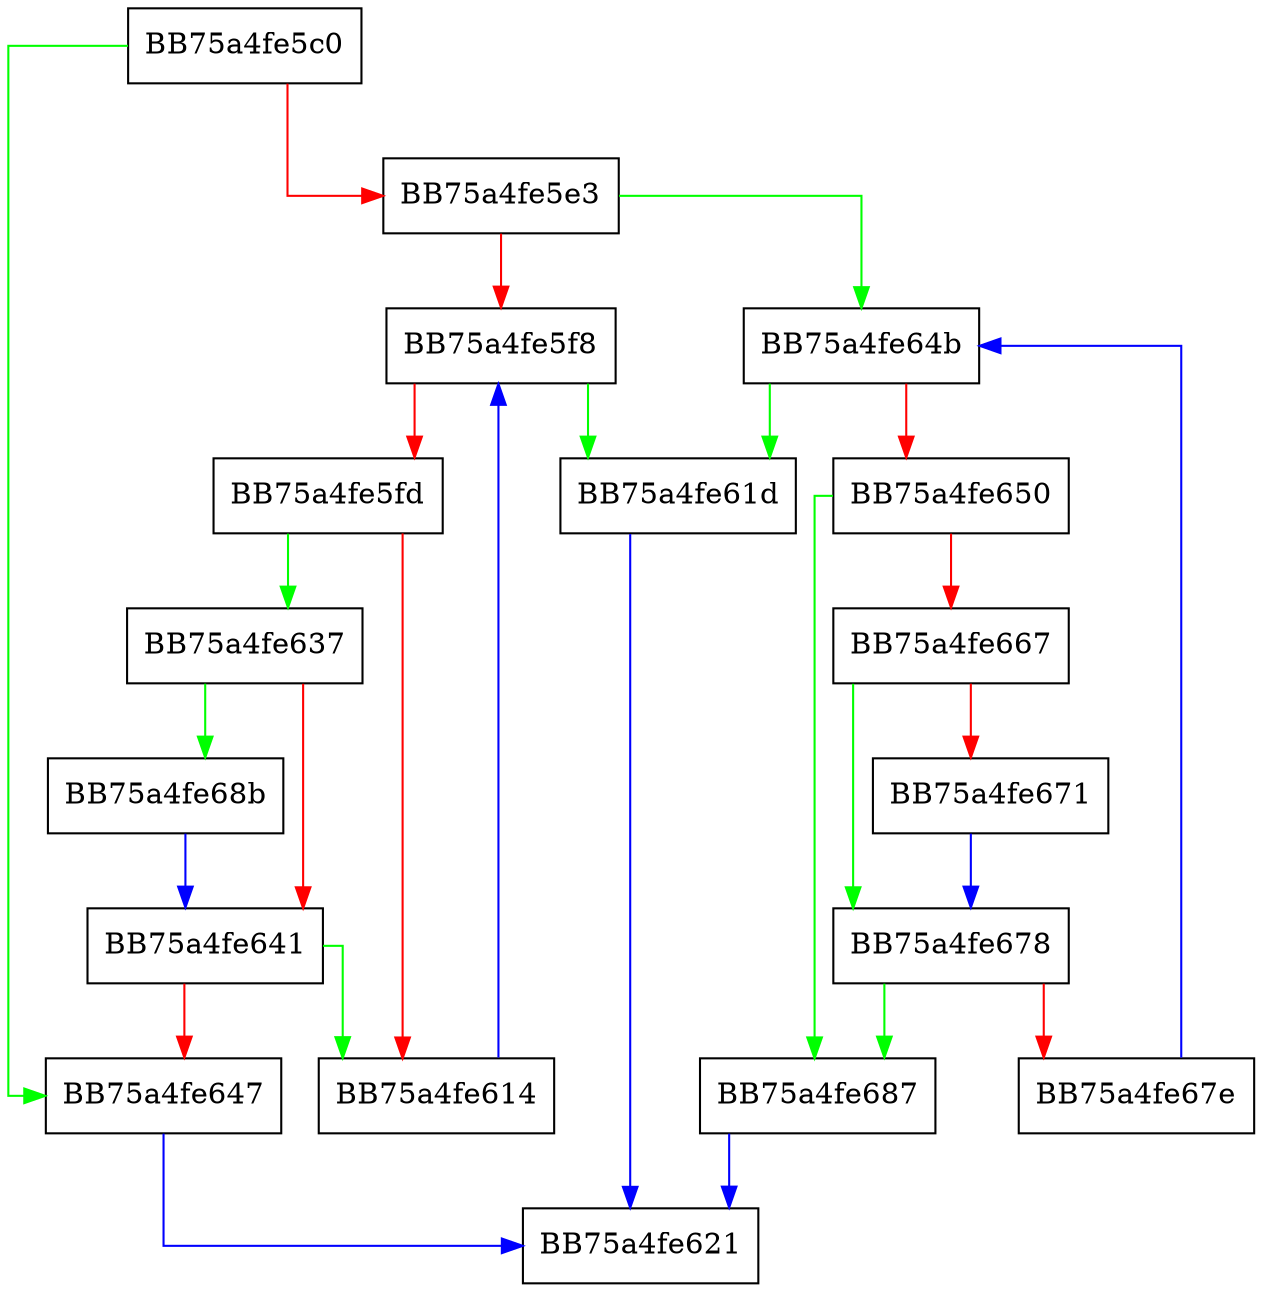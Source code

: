 digraph is_mapped {
  node [shape="box"];
  graph [splines=ortho];
  BB75a4fe5c0 -> BB75a4fe647 [color="green"];
  BB75a4fe5c0 -> BB75a4fe5e3 [color="red"];
  BB75a4fe5e3 -> BB75a4fe64b [color="green"];
  BB75a4fe5e3 -> BB75a4fe5f8 [color="red"];
  BB75a4fe5f8 -> BB75a4fe61d [color="green"];
  BB75a4fe5f8 -> BB75a4fe5fd [color="red"];
  BB75a4fe5fd -> BB75a4fe637 [color="green"];
  BB75a4fe5fd -> BB75a4fe614 [color="red"];
  BB75a4fe614 -> BB75a4fe5f8 [color="blue"];
  BB75a4fe61d -> BB75a4fe621 [color="blue"];
  BB75a4fe637 -> BB75a4fe68b [color="green"];
  BB75a4fe637 -> BB75a4fe641 [color="red"];
  BB75a4fe641 -> BB75a4fe614 [color="green"];
  BB75a4fe641 -> BB75a4fe647 [color="red"];
  BB75a4fe647 -> BB75a4fe621 [color="blue"];
  BB75a4fe64b -> BB75a4fe61d [color="green"];
  BB75a4fe64b -> BB75a4fe650 [color="red"];
  BB75a4fe650 -> BB75a4fe687 [color="green"];
  BB75a4fe650 -> BB75a4fe667 [color="red"];
  BB75a4fe667 -> BB75a4fe678 [color="green"];
  BB75a4fe667 -> BB75a4fe671 [color="red"];
  BB75a4fe671 -> BB75a4fe678 [color="blue"];
  BB75a4fe678 -> BB75a4fe687 [color="green"];
  BB75a4fe678 -> BB75a4fe67e [color="red"];
  BB75a4fe67e -> BB75a4fe64b [color="blue"];
  BB75a4fe687 -> BB75a4fe621 [color="blue"];
  BB75a4fe68b -> BB75a4fe641 [color="blue"];
}